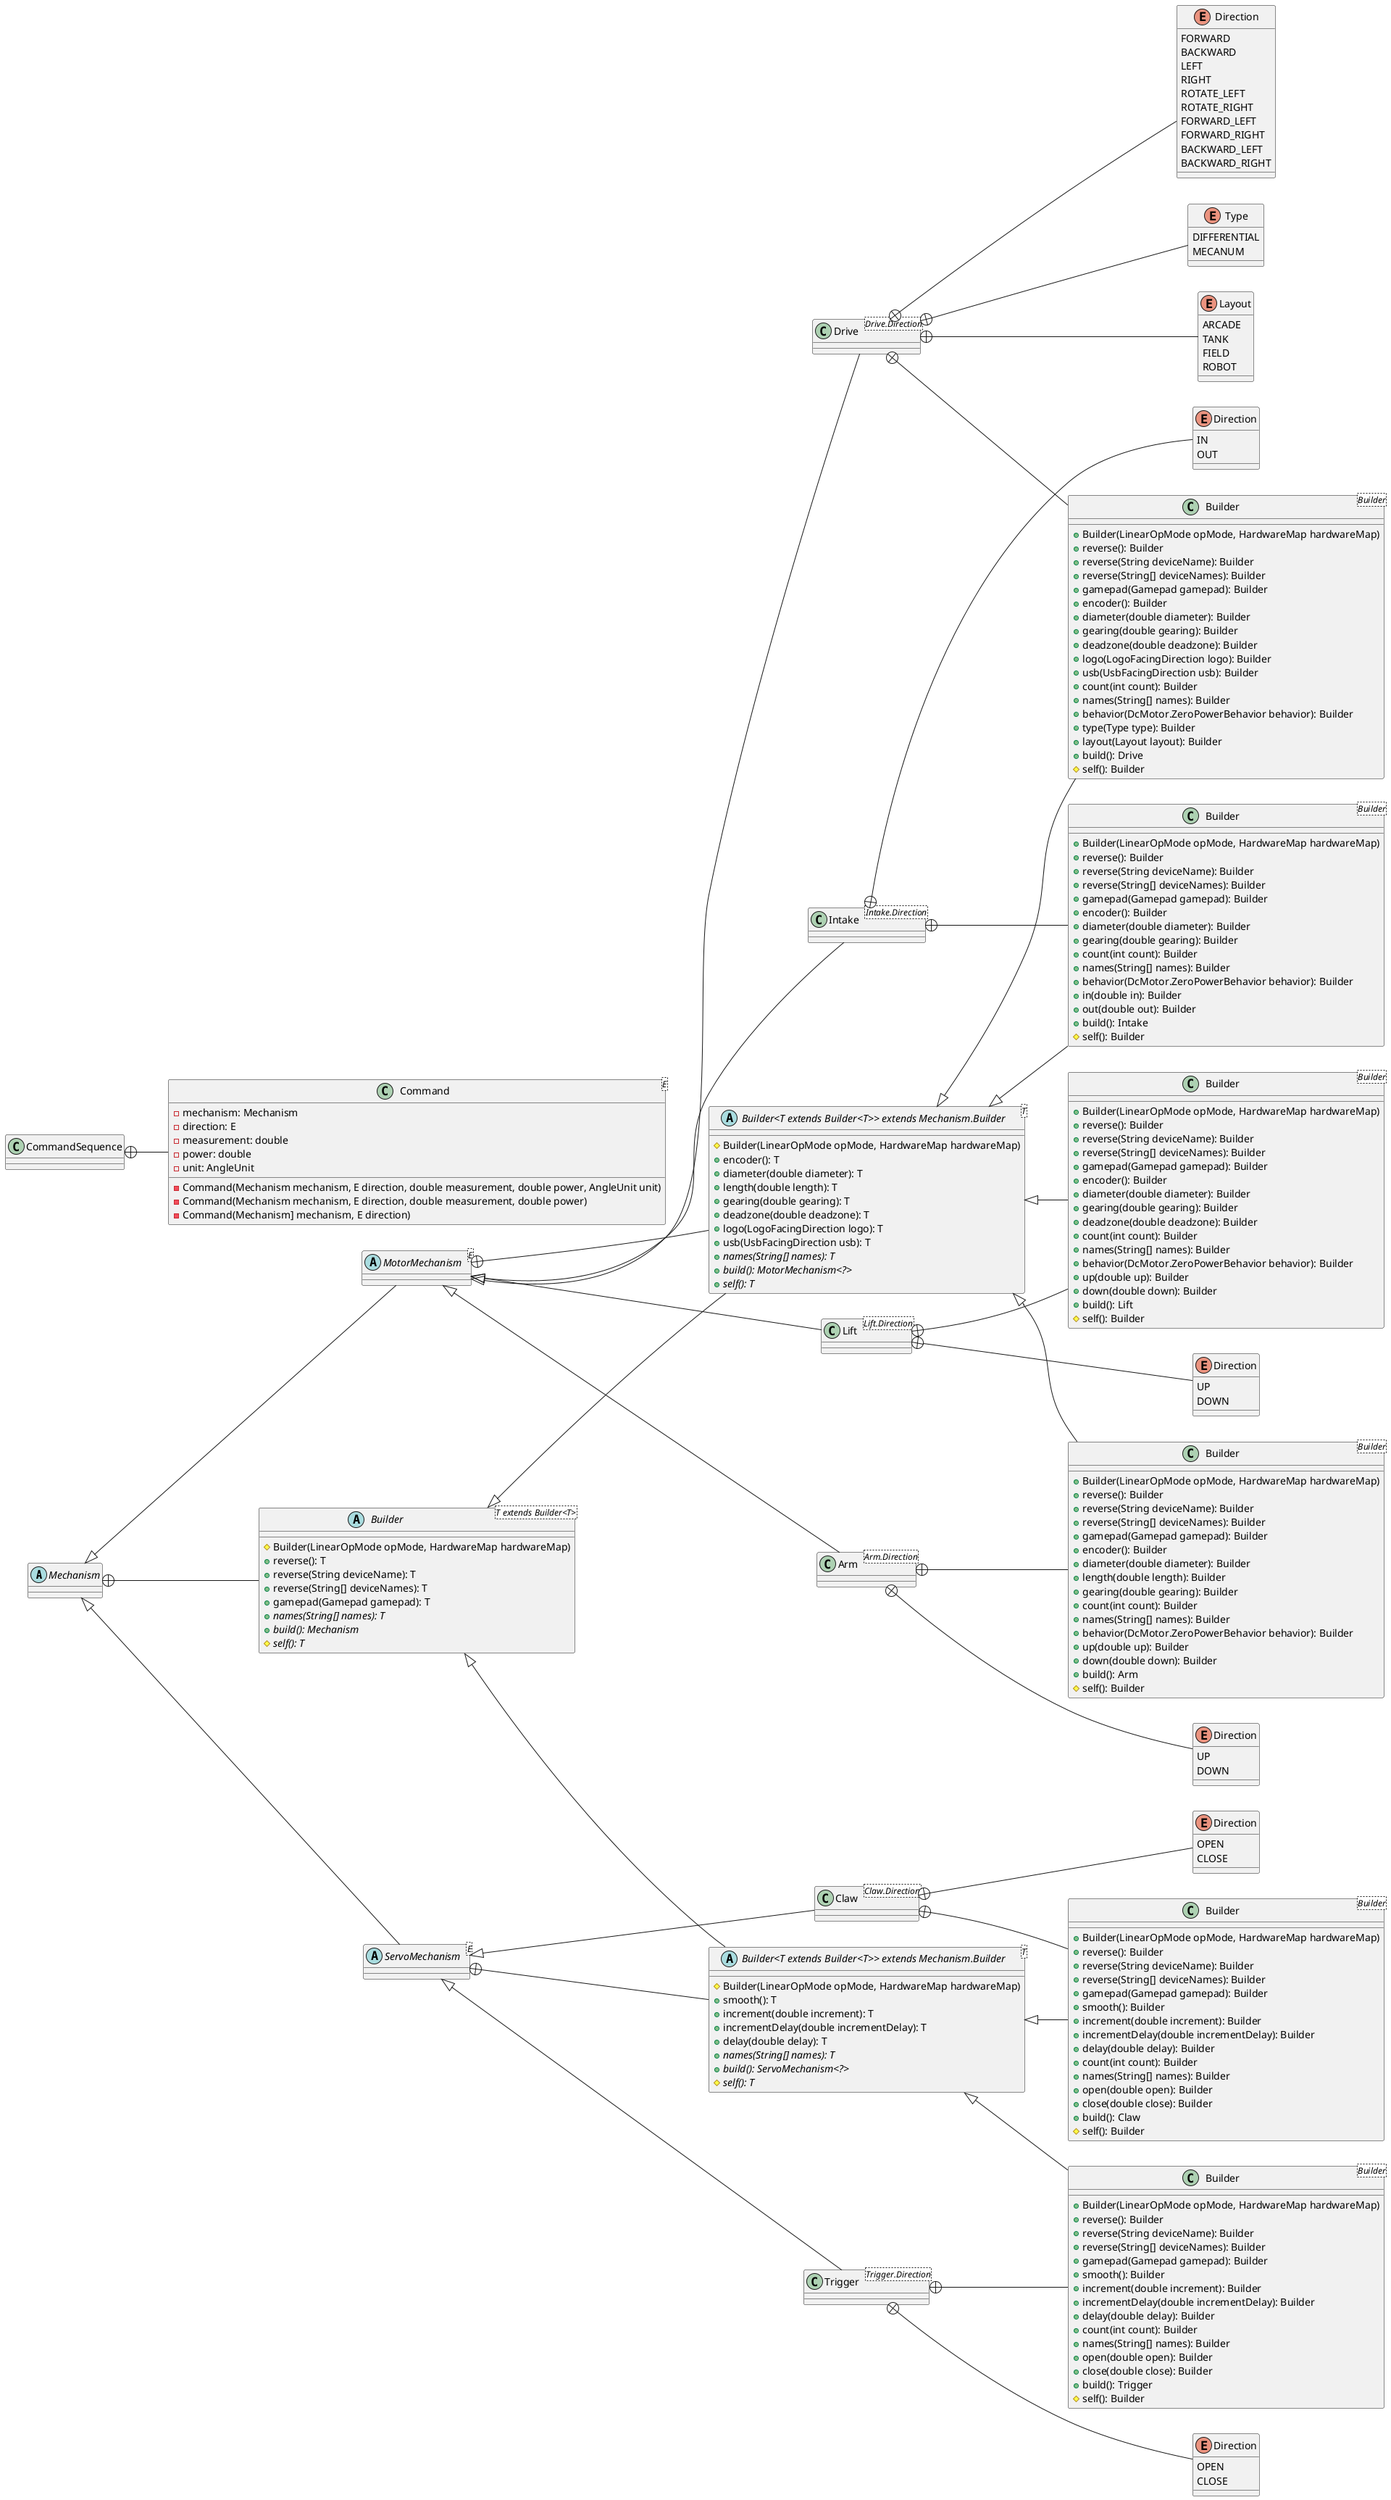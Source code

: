 @startuml

left to right direction

abstract class Mechanism {}

abstract class "Builder<T extends Builder<T>>" as Mechanism_Builder {
    # Builder(LinearOpMode opMode, HardwareMap hardwareMap)
    + reverse(): T
    + reverse(String deviceName): T
    + reverse(String[] deviceNames): T
    + gamepad(Gamepad gamepad): T
    {abstract}+ names(String[] names): T
    {abstract}+ build(): Mechanism
    {abstract}# self(): T
}

abstract class MotorMechanism<E> {}

abstract class ServoMechanism<E> {}

class CommandSequence {}

class Command<E> {
    - mechanism: Mechanism
    - direction: E
    - measurement: double
    - power: double
    - unit: AngleUnit
    - Command(Mechanism mechanism, E direction, double measurement, double power, AngleUnit unit)
    - Command(Mechanism mechanism, E direction, double measurement, double power)
    - Command(Mechanism] mechanism, E direction)
}

abstract class "Builder<T extends Builder<T>> extends Mechanism.Builder<T>" as MotorMechanism_Builder {
    # Builder(LinearOpMode opMode, HardwareMap hardwareMap)
    + encoder(): T
    + diameter(double diameter): T
    + length(double length): T
    + gearing(double gearing): T
    + deadzone(double deadzone): T
    + logo(LogoFacingDirection logo): T
    + usb(UsbFacingDirection usb): T
    {abstract}+ names(String[] names): T
    {abstract}+ build(): MotorMechanism<?>
    {abstract}+ self(): T
}

abstract class "Builder<T extends Builder<T>> extends Mechanism.Builder<T>" as ServoMechanism_Builder {
    # Builder(LinearOpMode opMode, HardwareMap hardwareMap)
    + smooth(): T
    + increment(double increment): T
    + incrementDelay(double incrementDelay): T
    + delay(double delay): T
    {abstract}+ names(String[] names): T
    {abstract}+ build(): ServoMechanism<?>
    {abstract}# self(): T
}

class Arm<Arm.Direction> {}

class Claw<Claw.Direction> {}

class Drive<Drive.Direction> {}

class Intake<Intake.Direction> {}

class Lift<Lift.Direction> {}

class Trigger<Trigger.Direction> {}

class "Builder<Builder>" as Arm_Builder {
    + Builder(LinearOpMode opMode, HardwareMap hardwareMap)
    + reverse(): Builder
    + reverse(String deviceName): Builder
    + reverse(String[] deviceNames): Builder
    + gamepad(Gamepad gamepad): Builder
    + encoder(): Builder
    + diameter(double diameter): Builder
    + length(double length): Builder
    + gearing(double gearing): Builder
    + count(int count): Builder
    + names(String[] names): Builder
    + behavior(DcMotor.ZeroPowerBehavior behavior): Builder
    + up(double up): Builder
    + down(double down): Builder
    + build(): Arm
    # self(): Builder
}

class "Builder<Builder>" as Claw_Builder {
    + Builder(LinearOpMode opMode, HardwareMap hardwareMap)
    + reverse(): Builder
    + reverse(String deviceName): Builder
    + reverse(String[] deviceNames): Builder
    + gamepad(Gamepad gamepad): Builder
    + smooth(): Builder
    + increment(double increment): Builder
    + incrementDelay(double incrementDelay): Builder
    + delay(double delay): Builder
    + count(int count): Builder
    + names(String[] names): Builder
    + open(double open): Builder
    + close(double close): Builder
    + build(): Claw
    # self(): Builder
}

class "Builder<Builder>" as Drive_Builder {
    + Builder(LinearOpMode opMode, HardwareMap hardwareMap)
    + reverse(): Builder
    + reverse(String deviceName): Builder
    + reverse(String[] deviceNames): Builder
    + gamepad(Gamepad gamepad): Builder
    + encoder(): Builder
    + diameter(double diameter): Builder
    + gearing(double gearing): Builder
    + deadzone(double deadzone): Builder
    + logo(LogoFacingDirection logo): Builder
    + usb(UsbFacingDirection usb): Builder
    + count(int count): Builder
    + names(String[] names): Builder
    + behavior(DcMotor.ZeroPowerBehavior behavior): Builder
    + type(Type type): Builder
    + layout(Layout layout): Builder
    + build(): Drive
    # self(): Builder
}

class "Builder<Builder>" as Intake_Builder {
    + Builder(LinearOpMode opMode, HardwareMap hardwareMap)
    + reverse(): Builder
    + reverse(String deviceName): Builder
    + reverse(String[] deviceNames): Builder
    + gamepad(Gamepad gamepad): Builder
    + encoder(): Builder
    + diameter(double diameter): Builder
    + gearing(double gearing): Builder
    + count(int count): Builder
    + names(String[] names): Builder
    + behavior(DcMotor.ZeroPowerBehavior behavior): Builder
    + in(double in): Builder
    + out(double out): Builder
    + build(): Intake
    # self(): Builder
}

class "Builder<Builder>" as Lift_Builder {
    + Builder(LinearOpMode opMode, HardwareMap hardwareMap)
    + reverse(): Builder
    + reverse(String deviceName): Builder
    + reverse(String[] deviceNames): Builder
    + gamepad(Gamepad gamepad): Builder
    + encoder(): Builder
    + diameter(double diameter): Builder
    + gearing(double gearing): Builder
    + deadzone(double deadzone): Builder
    + count(int count): Builder
    + names(String[] names): Builder
    + behavior(DcMotor.ZeroPowerBehavior behavior): Builder
    + up(double up): Builder
    + down(double down): Builder
    + build(): Lift
    # self(): Builder
}

class "Builder<Builder>" as Trigger_Builder {
    + Builder(LinearOpMode opMode, HardwareMap hardwareMap)
    + reverse(): Builder
    + reverse(String deviceName): Builder
    + reverse(String[] deviceNames): Builder
    + gamepad(Gamepad gamepad): Builder
    + smooth(): Builder
    + increment(double increment): Builder
    + incrementDelay(double incrementDelay): Builder
    + delay(double delay): Builder
    + count(int count): Builder
    + names(String[] names): Builder
    + open(double open): Builder
    + close(double close): Builder
    + build(): Trigger
    # self(): Builder
}

enum "Direction" as Arm_Direction {
    UP
    DOWN
}

enum "Direction" as Claw_Direction {
    OPEN
    CLOSE
}

enum "Direction" as Drive_Direction {
    FORWARD
    BACKWARD
    LEFT
    RIGHT
    ROTATE_LEFT
    ROTATE_RIGHT
    FORWARD_LEFT
    FORWARD_RIGHT
    BACKWARD_LEFT
    BACKWARD_RIGHT
}

enum "Direction" as Intake_Direction {
    IN
    OUT
}

enum "Direction" as Lift_Direction {
    UP
    DOWN
}

enum "Direction" as Trigger_Direction {
    OPEN
    CLOSE
}

enum Type {
    DIFFERENTIAL
    MECANUM
}

enum Layout {
    ARCADE
    TANK
    FIELD
    ROBOT
}

Mechanism <|-- MotorMechanism
Mechanism <|-- ServoMechanism

MotorMechanism <|-- Arm
ServoMechanism <|-- Claw
MotorMechanism <|-- Drive
MotorMechanism <|-- Intake
MotorMechanism <|-- Lift
ServoMechanism <|-- Trigger

Mechanism_Builder <|-- MotorMechanism_Builder
Mechanism_Builder <|-- ServoMechanism_Builder

MotorMechanism_Builder <|-- Arm_Builder
ServoMechanism_Builder <|-- Claw_Builder
MotorMechanism_Builder <|-- Drive_Builder
MotorMechanism_Builder <|-- Intake_Builder
MotorMechanism_Builder <|-- Lift_Builder
ServoMechanism_Builder <|-- Trigger_Builder

Mechanism +-- Mechanism_Builder
MotorMechanism +-- MotorMechanism_Builder
ServoMechanism +-- ServoMechanism_Builder
CommandSequence +-- Command

Arm +-- Arm_Builder
Claw +-- Claw_Builder
Drive +-- Drive_Builder
Intake +-- Intake_Builder
Lift +-- Lift_Builder
Trigger +-- Trigger_Builder

Arm +-- Arm_Direction
Claw +-- Claw_Direction
Drive +-- Drive_Direction
Intake +-- Intake_Direction
Lift +-- Lift_Direction
Trigger +-- Trigger_Direction

Drive +-- Type
Drive +-- Layout

@enduml